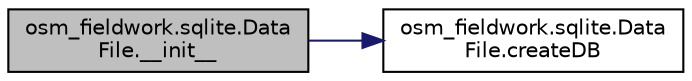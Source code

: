 digraph "osm_fieldwork.sqlite.DataFile.__init__"
{
 // LATEX_PDF_SIZE
  edge [fontname="Helvetica",fontsize="10",labelfontname="Helvetica",labelfontsize="10"];
  node [fontname="Helvetica",fontsize="10",shape=record];
  rankdir="LR";
  Node1 [label="osm_fieldwork.sqlite.Data\lFile.__init__",height=0.2,width=0.4,color="black", fillcolor="grey75", style="filled", fontcolor="black",tooltip=" "];
  Node1 -> Node2 [color="midnightblue",fontsize="10",style="solid",fontname="Helvetica"];
  Node2 [label="osm_fieldwork.sqlite.Data\lFile.createDB",height=0.2,width=0.4,color="black", fillcolor="white", style="filled",URL="$classosm__fieldwork_1_1sqlite_1_1DataFile.html#a7086f99113b9dd330c59b82470bc62bb",tooltip=" "];
}

